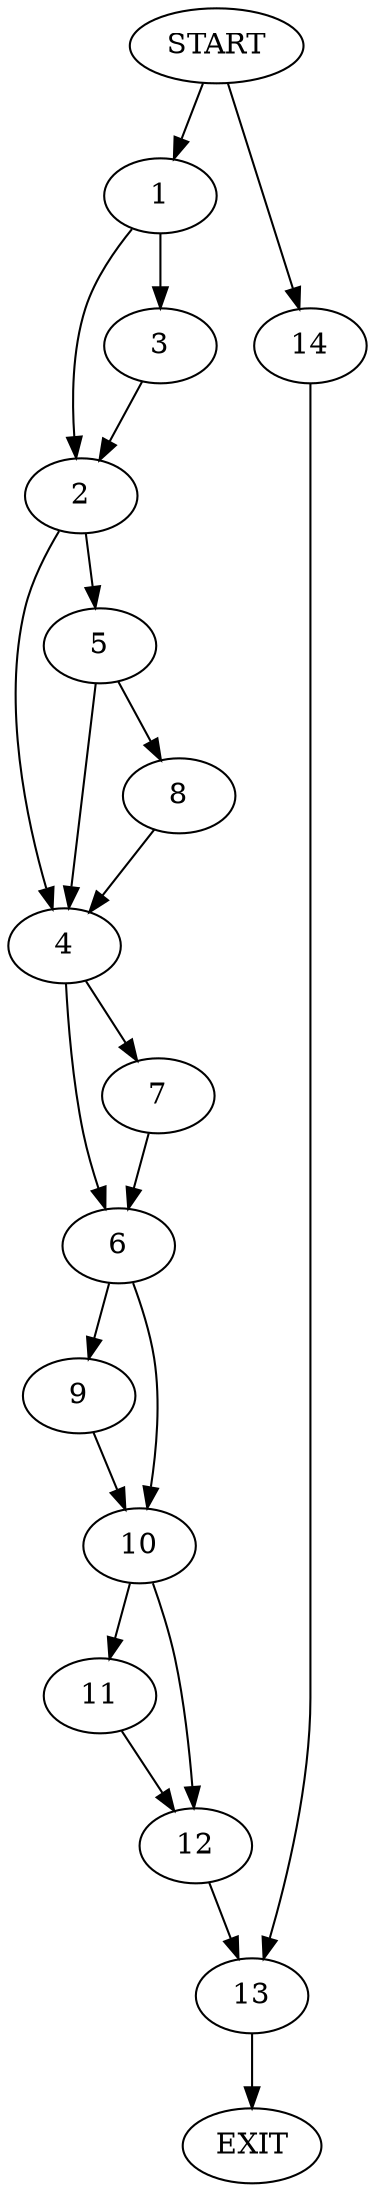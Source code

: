 digraph {
0 [label="START"]
15 [label="EXIT"]
0 -> 1
1 -> 2
1 -> 3
3 -> 2
2 -> 4
2 -> 5
4 -> 6
4 -> 7
5 -> 8
5 -> 4
8 -> 4
6 -> 9
6 -> 10
7 -> 6
10 -> 11
10 -> 12
9 -> 10
11 -> 12
12 -> 13
13 -> 15
0 -> 14
14 -> 13
}

